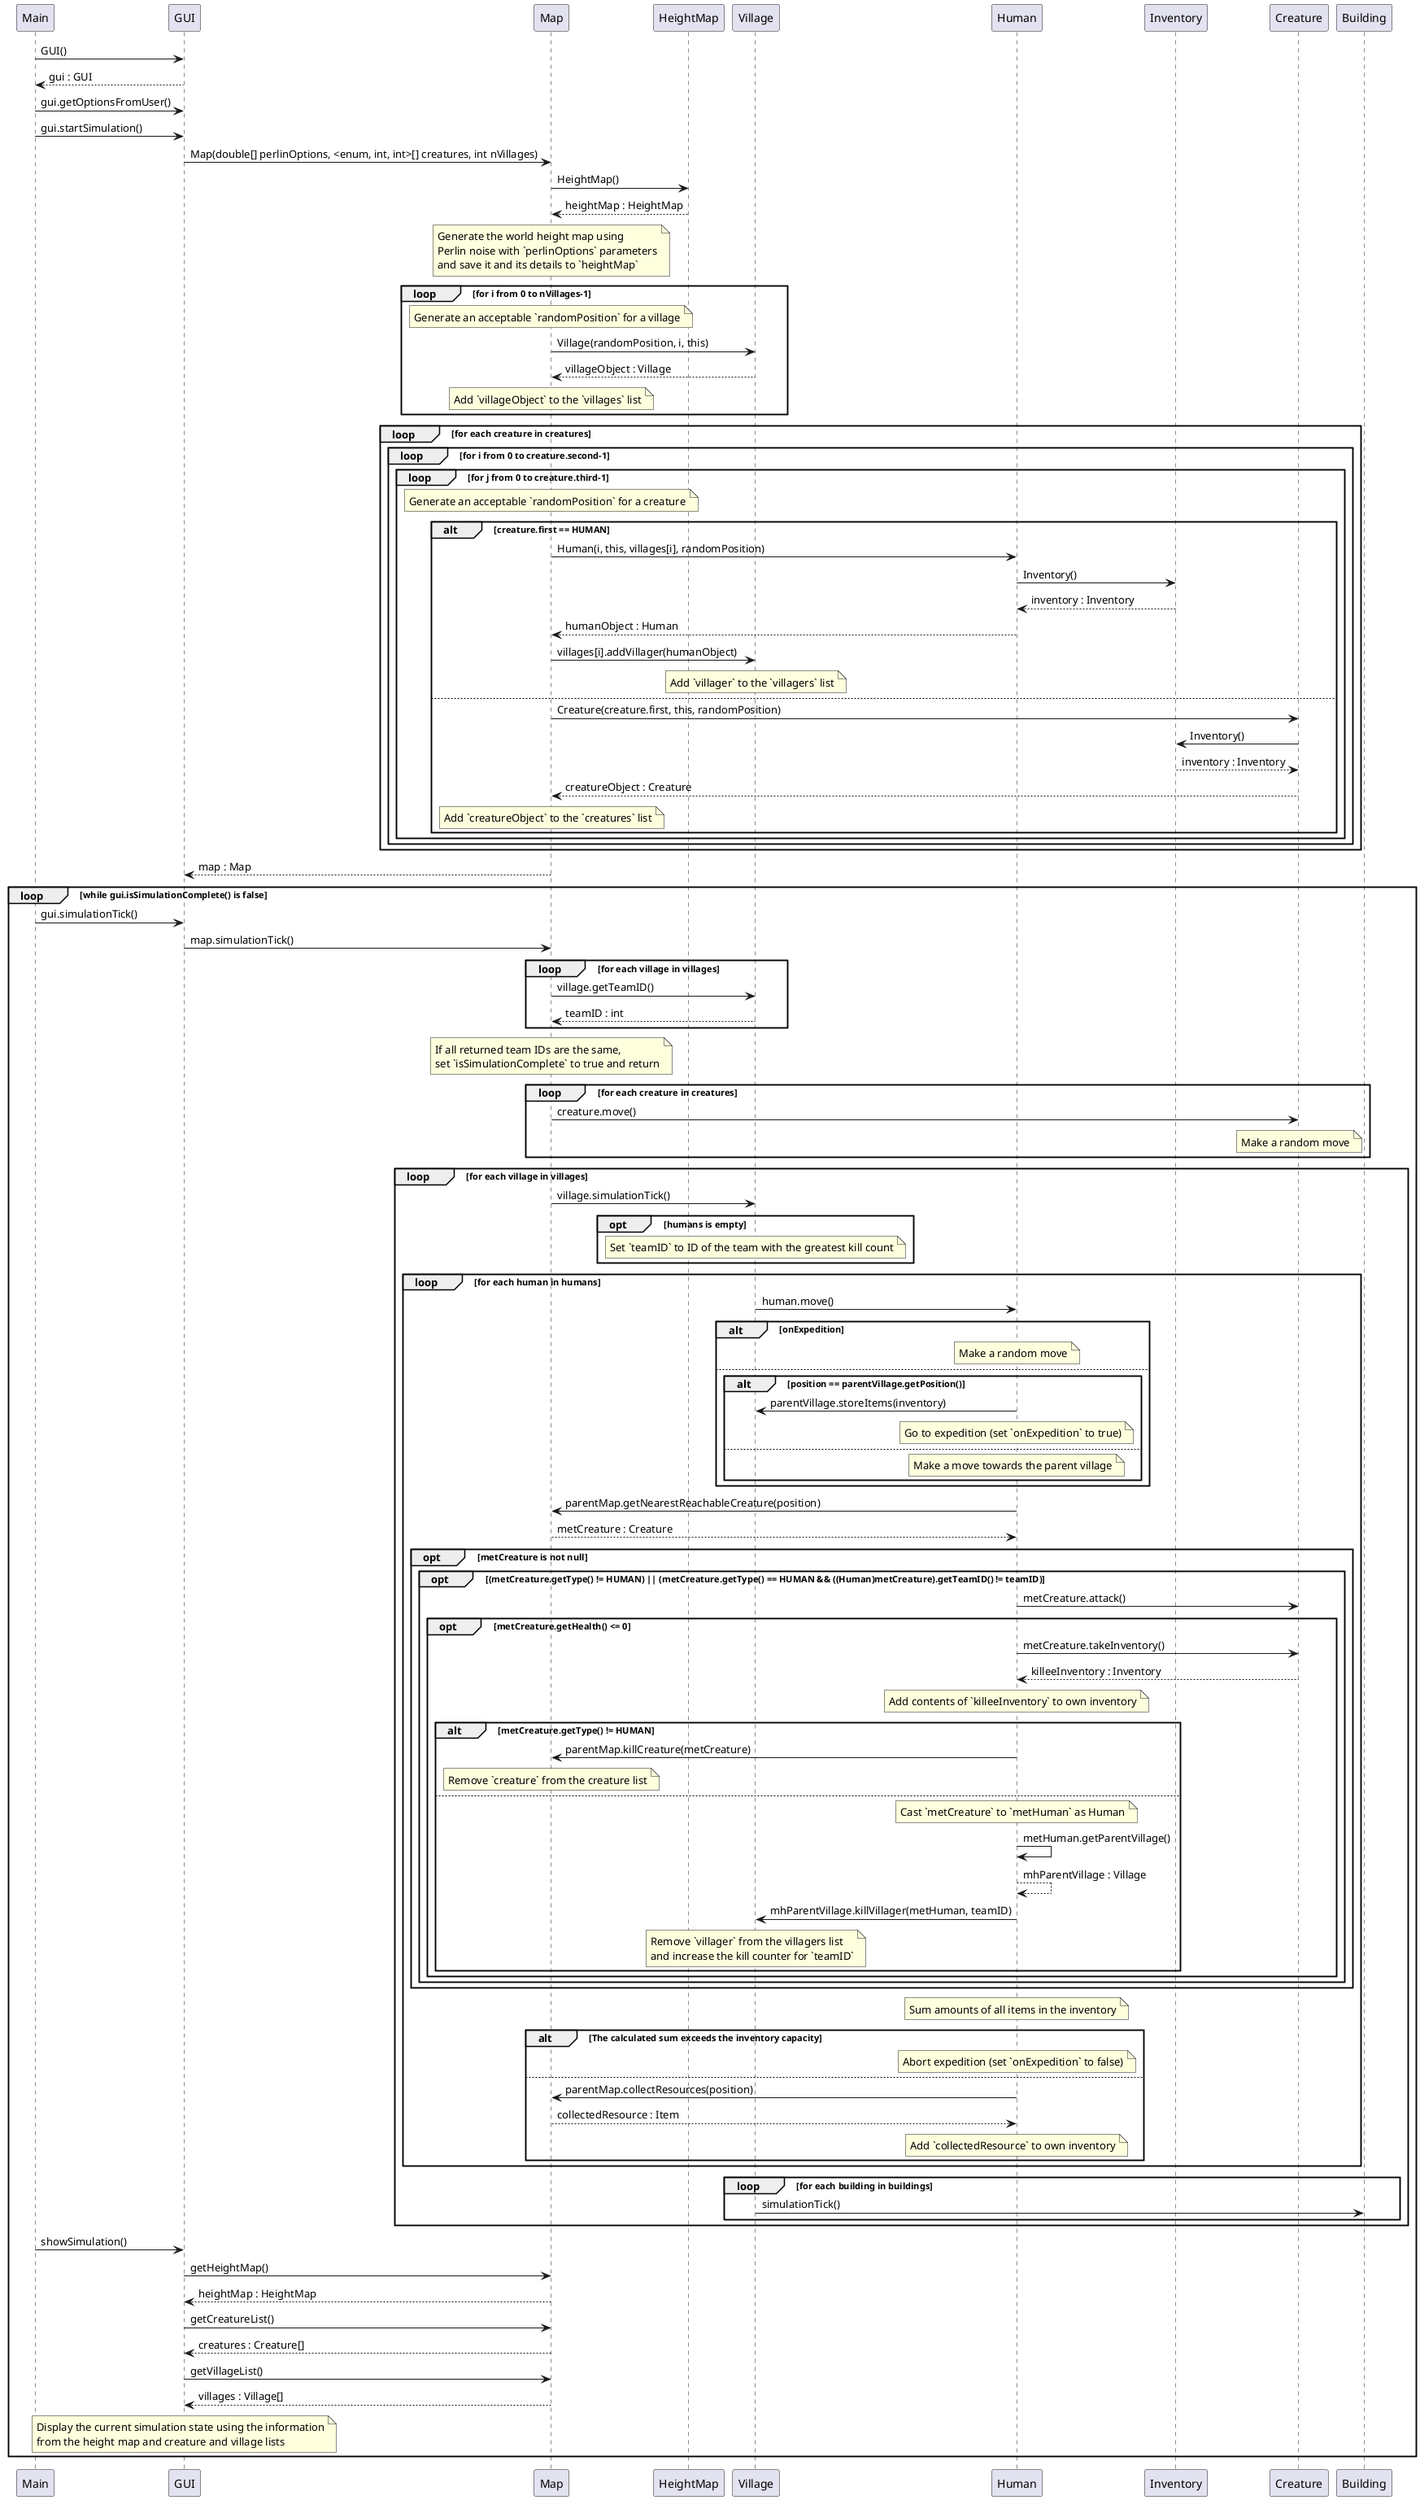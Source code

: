 @startuml
' actor  User
' User -> GUI: inputVariables
' User <-- GUI: showSimulation
Main -> GUI: GUI()
GUI --> Main: gui : GUI
Main -> GUI: gui.getOptionsFromUser()
Main -> GUI: gui.startSimulation()
GUI -> Map: Map(double[] perlinOptions, <enum, int, int>[] creatures, int nVillages)
Map -> HeightMap: HeightMap()
HeightMap --> Map: heightMap : HeightMap
note over Map
    Generate the world height map using
    Perlin noise with `perlinOptions` parameters
    and save it and its details to `heightMap`
end note
' Create villages
loop for i from 0 to nVillages-1
    note over Map
        Generate an acceptable `randomPosition` for a village
    end note
    Map -> Village: Village(randomPosition, i, this)
    Village --> Map: villageObject : Village
    note over Map
        Add `villageObject` to the `villages` list
    end note
end
' For each creature
loop for each creature in creatures
    ' For each team
    loop for i from 0 to creature.second-1
        ' Create the requested number of creatures
        loop for j from 0 to creature.third-1
            note over Map
                Generate an acceptable `randomPosition` for a creature
            end note
            alt creature.first == HUMAN
                Map -> Human: Human(i, this, villages[i], randomPosition)
                Human -> Inventory: Inventory()
                Inventory --> Human: inventory : Inventory
                Human --> Map: humanObject : Human
                Map -> Village: villages[i].addVillager(humanObject)
                note over Village
                    Add `villager` to the `villagers` list
                end note
            else
                Map -> Creature: Creature(creature.first, this, randomPosition)
                Creature -> Inventory: Inventory()
                Inventory --> Creature: inventory : Inventory
                Creature --> Map: creatureObject : Creature
                note over Map
                    Add `creatureObject` to the `creatures` list
                end note
            end
        end
    end
end
Map --> GUI: map : Map
loop while gui.isSimulationComplete() is false
    Main -> GUI: gui.simulationTick()
    GUI -> Map: map.simulationTick()
    loop for each village in villages
        Map -> Village: village.getTeamID()
        Village --> Map: teamID : int
    end
    note over Map
        If all returned team IDs are the same,
        set `isSimulationComplete` to true and return
    end note
    loop for each creature in creatures
        Map -> Creature: creature.move()
        note over Creature
            Make a random move
        end note
    end
    loop for each village in villages
        Map -> Village: village.simulationTick()
        opt humans is empty
            note over Village
                Set `teamID` to ID of the team with the greatest kill count
            end note
        end
        loop for each human in humans
            Village -> Human: human.move()
            alt onExpedition
                note over Human
                    Make a random move
                end note
            else
                alt position == parentVillage.getPosition()
                    Human -> Village: parentVillage.storeItems(inventory)
                    note over Human
                        Go to expedition (set `onExpedition` to true)
                    end note
                else
                    note over Human
                        Make a move towards the parent village
                    end note
                end
            end
            Human -> Map: parentMap.getNearestReachableCreature(position)
            Map --> Human: metCreature : Creature
            opt metCreature is not null
                opt (metCreature.getType() != HUMAN) || (metCreature.getType() == HUMAN && ((Human)metCreature).getTeamID() != teamID) 
                    Human -> Creature: metCreature.attack()
                    opt metCreature.getHealth() <= 0
                        Human -> Creature: metCreature.takeInventory()
                        Creature --> Human: killeeInventory : Inventory
                        note over Human
                            Add contents of `killeeInventory` to own inventory
                        end note
                        alt metCreature.getType() != HUMAN
                            Human -> Map: parentMap.killCreature(metCreature)
                            note over Map
                                Remove `creature` from the creature list
                            end note
                        else
                            note over Human
                                Cast `metCreature` to `metHuman` as Human
                            end note
                            Human -> Human: metHuman.getParentVillage()
                            Human --> Human: mhParentVillage : Village
                            Human -> Village: mhParentVillage.killVillager(metHuman, teamID)
                            note over Village
                                Remove `villager` from the villagers list
                                and increase the kill counter for `teamID`
                            end note
                        end
                    end
                end
            end
            note over Human
                Sum amounts of all items in the inventory
            end note
            alt The calculated sum exceeds the inventory capacity
                note over Human
                    Abort expedition (set `onExpedition` to false)
                end note
            else
                Human -> Map: parentMap.collectResources(position)
                Map --> Human: collectedResource : Item
                note over Human
                    Add `collectedResource` to own inventory
                end note
            end
        end
        loop for each building in buildings
            Village -> Building: simulationTick()
        end
    end
    Main -> GUI: showSimulation()
    GUI -> Map: getHeightMap()
    Map --> GUI: heightMap : HeightMap
    GUI -> Map: getCreatureList()
    Map --> GUI: creatures : Creature[]
    GUI -> Map: getVillageList()
    Map --> GUI: villages : Village[]
    note over GUI
        Display the current simulation state using the information
        from the height map and creature and village lists
    end note
end

@enduml
